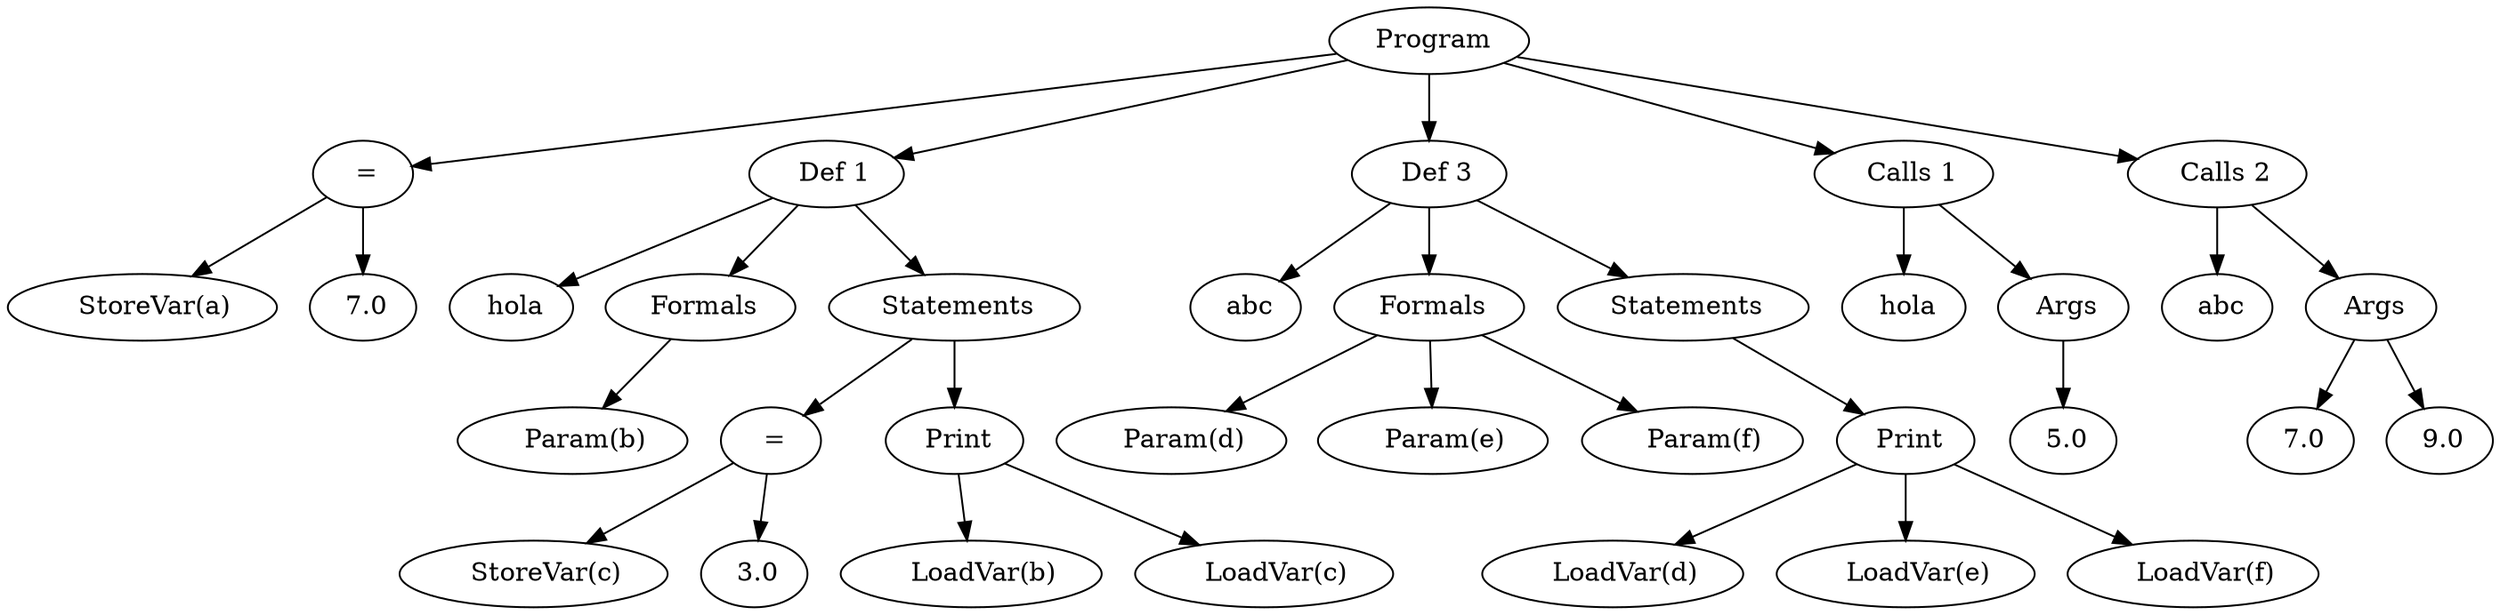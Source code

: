 // Compilador
digraph {
	n1 [label=" Program"]
	n2 [label=" ="]
	n3 [label="   StoreVar(a)"]
	n4 [label=" 7.0"]
		n2 -> n3
		n2 -> n4
		n1 -> n2
	n5 [label="  Def 1"]
	n6 [label=" hola"]
	n7 [label=" Formals"]
	n8 [label="   Param(b)"]
		n7 -> n8
	n9 [label=" Statements"]
	n10 [label=" ="]
	n11 [label="   StoreVar(c)"]
	n12 [label=" 3.0"]
		n10 -> n11
		n10 -> n12
		n9 -> n10
	n13 [label=" Print"]
	n14 [label="   LoadVar(b)"]
		n13 -> n14
	n15 [label="   LoadVar(c)"]
		n13 -> n15
		n9 -> n13
		n5 -> n6
		n5 -> n7
		n5 -> n9
		n1 -> n5
	n16 [label="  Def 3"]
	n17 [label=" abc"]
	n18 [label=" Formals"]
	n19 [label="   Param(d)"]
		n18 -> n19
	n20 [label="   Param(e)"]
		n18 -> n20
	n21 [label="   Param(f)"]
		n18 -> n21
	n22 [label=" Statements"]
	n23 [label=" Print"]
	n24 [label="   LoadVar(d)"]
		n23 -> n24
	n25 [label="   LoadVar(e)"]
		n23 -> n25
	n26 [label="   LoadVar(f)"]
		n23 -> n26
		n22 -> n23
		n16 -> n17
		n16 -> n18
		n16 -> n22
		n1 -> n16
	n27 [label="  Calls 1"]
	n28 [label=" hola"]
	n29 [label=" Args"]
	n30 [label=" 5.0"]
		n29 -> n30
		n27 -> n28
		n27 -> n29
		n1 -> n27
	n31 [label="  Calls 2"]
	n32 [label=" abc"]
	n33 [label=" Args"]
	n34 [label=" 7.0"]
		n33 -> n34
	n35 [label=" 9.0"]
		n33 -> n35
		n31 -> n32
		n31 -> n33
		n1 -> n31
}